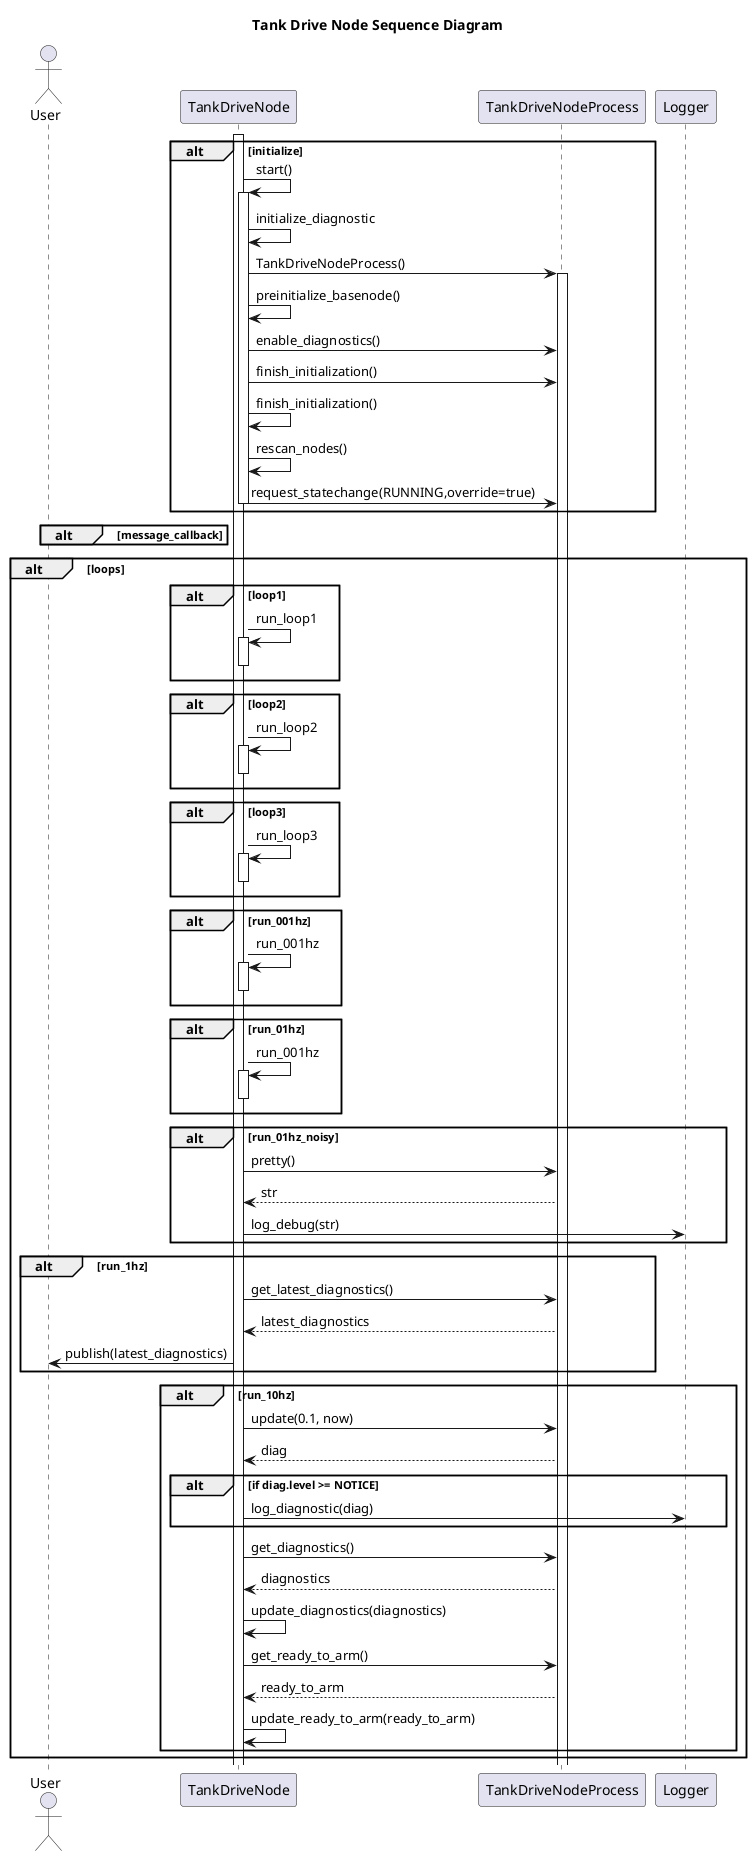 @startuml
title Tank Drive Node Sequence Diagram
actor User as user
participant TankDriveNode as node
participant TankDriveNodeProcess as process
participant Logger as logger

alt initialize
    activate node
    node -> node++: start()
    node -> node: initialize_diagnostic
    node -> process++: TankDriveNodeProcess()
    node -> node: preinitialize_basenode()
    node -> process: enable_diagnostics()
    node -> process: finish_initialization()
    node -> node: finish_initialization()
    node -> node: rescan_nodes()
    node -> process: request_statechange(RUNNING,override=true)
    node--
end

alt message_callback
end

alt loops
    alt loop1
        node -> node++: run_loop1
        node--
    end
    alt loop2
        node -> node++: run_loop2
        node--
    end
    alt loop3
        node -> node++: run_loop3
        node--
    end
    alt run_001hz
        node -> node++: run_001hz
        node--
    end
    alt run_01hz
        node -> node++: run_001hz
        node--
    end
    alt run_01hz_noisy
        node -> process: pretty()
        process --> node: str
        node -> logger: log_debug(str)
    end
    alt run_1hz
        node -> process: get_latest_diagnostics()
        process --> node: latest_diagnostics
        node -> user: publish(latest_diagnostics)
    end
    alt run_10hz
        node -> process: update(0.1, now)
        process --> node: diag
        alt if diag.level >= NOTICE
            node -> logger: log_diagnostic(diag)
        end
        node -> process: get_diagnostics()
        process --> node: diagnostics
        node -> node: update_diagnostics(diagnostics)
        node -> process: get_ready_to_arm()
        process --> node: ready_to_arm
        node -> node: update_ready_to_arm(ready_to_arm)

    end
end
@enduml